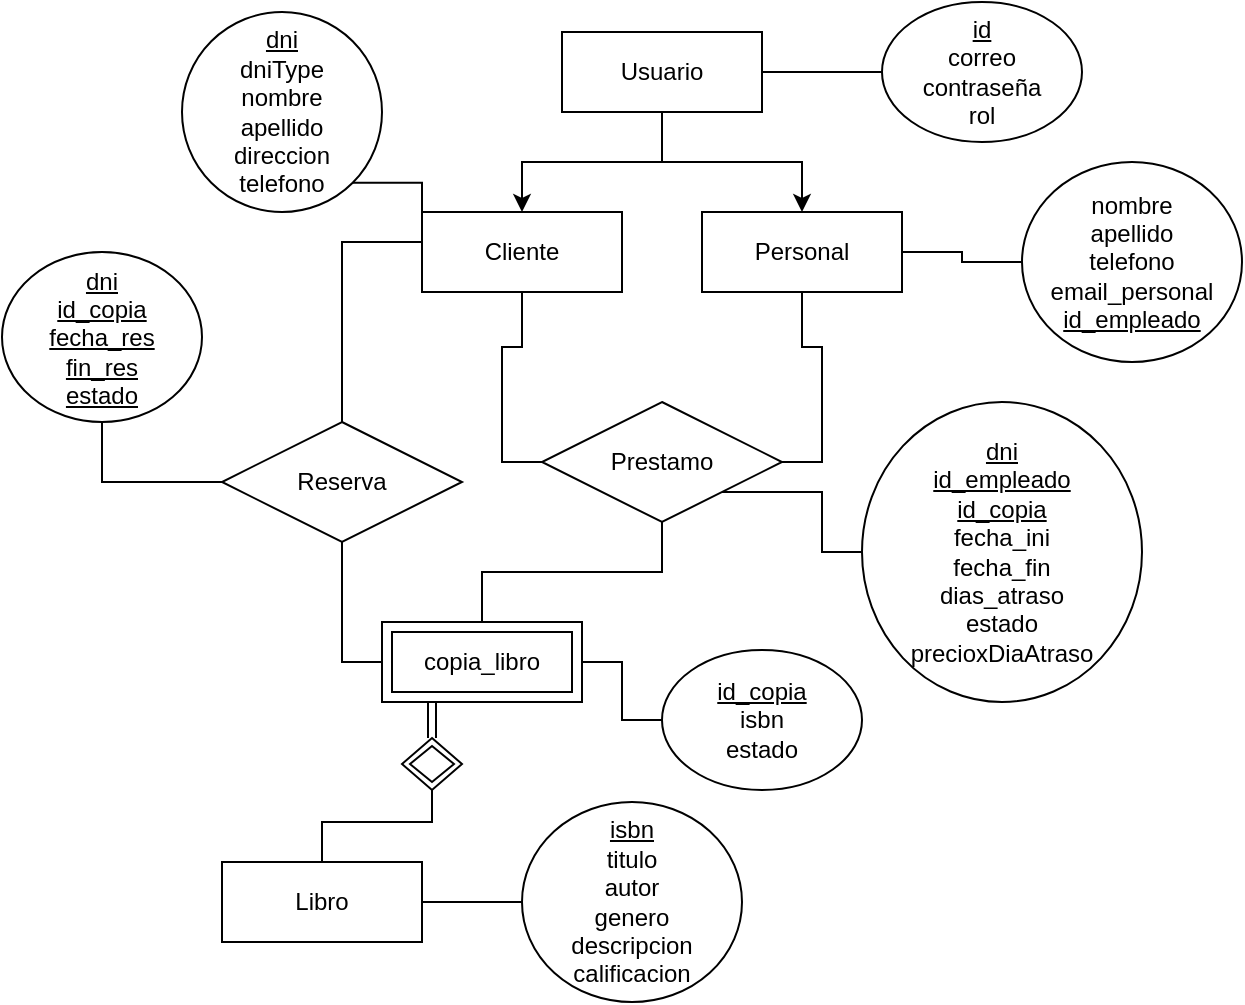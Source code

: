 <mxfile version="24.7.17">
  <diagram name="Página-1" id="P94S--a97SeJAm7Uy6kt">
    <mxGraphModel dx="699" dy="484" grid="1" gridSize="10" guides="1" tooltips="1" connect="1" arrows="1" fold="1" page="1" pageScale="1" pageWidth="1169" pageHeight="827" math="0" shadow="0">
      <root>
        <mxCell id="0" />
        <mxCell id="1" parent="0" />
        <mxCell id="4PJ2NSrsttbjsCVDPAJp-34" style="edgeStyle=orthogonalEdgeStyle;rounded=0;orthogonalLoop=1;jettySize=auto;html=1;exitX=1;exitY=0.5;exitDx=0;exitDy=0;entryX=0;entryY=0.5;entryDx=0;entryDy=0;endArrow=none;endFill=0;" edge="1" parent="1" source="4PJ2NSrsttbjsCVDPAJp-1" target="4PJ2NSrsttbjsCVDPAJp-33">
          <mxGeometry relative="1" as="geometry">
            <Array as="points">
              <mxPoint x="250" y="470" />
              <mxPoint x="250" y="470" />
            </Array>
          </mxGeometry>
        </mxCell>
        <mxCell id="4PJ2NSrsttbjsCVDPAJp-41" style="edgeStyle=orthogonalEdgeStyle;rounded=0;orthogonalLoop=1;jettySize=auto;html=1;exitX=0.5;exitY=0;exitDx=0;exitDy=0;entryX=0.5;entryY=1;entryDx=0;entryDy=0;endArrow=none;endFill=0;" edge="1" parent="1" source="4PJ2NSrsttbjsCVDPAJp-1" target="4PJ2NSrsttbjsCVDPAJp-37">
          <mxGeometry relative="1" as="geometry" />
        </mxCell>
        <mxCell id="4PJ2NSrsttbjsCVDPAJp-1" value="Libro" style="whiteSpace=wrap;html=1;align=center;" vertex="1" parent="1">
          <mxGeometry x="140" y="450" width="100" height="40" as="geometry" />
        </mxCell>
        <mxCell id="4PJ2NSrsttbjsCVDPAJp-13" style="edgeStyle=orthogonalEdgeStyle;rounded=0;orthogonalLoop=1;jettySize=auto;html=1;entryX=0;entryY=0.5;entryDx=0;entryDy=0;endArrow=none;endFill=0;" edge="1" parent="1" source="4PJ2NSrsttbjsCVDPAJp-2" target="4PJ2NSrsttbjsCVDPAJp-8">
          <mxGeometry relative="1" as="geometry" />
        </mxCell>
        <mxCell id="4PJ2NSrsttbjsCVDPAJp-16" style="edgeStyle=orthogonalEdgeStyle;rounded=0;orthogonalLoop=1;jettySize=auto;html=1;entryX=0.5;entryY=0;entryDx=0;entryDy=0;endArrow=none;endFill=0;" edge="1" parent="1" target="4PJ2NSrsttbjsCVDPAJp-15">
          <mxGeometry relative="1" as="geometry">
            <mxPoint x="240" y="140" as="sourcePoint" />
            <mxPoint x="150" y="205" as="targetPoint" />
            <Array as="points">
              <mxPoint x="200" y="140" />
            </Array>
          </mxGeometry>
        </mxCell>
        <mxCell id="4PJ2NSrsttbjsCVDPAJp-2" value="Cliente" style="whiteSpace=wrap;html=1;align=center;" vertex="1" parent="1">
          <mxGeometry x="240" y="125" width="100" height="40" as="geometry" />
        </mxCell>
        <mxCell id="4PJ2NSrsttbjsCVDPAJp-6" style="edgeStyle=orthogonalEdgeStyle;rounded=0;orthogonalLoop=1;jettySize=auto;html=1;" edge="1" parent="1" source="4PJ2NSrsttbjsCVDPAJp-3" target="4PJ2NSrsttbjsCVDPAJp-5">
          <mxGeometry relative="1" as="geometry" />
        </mxCell>
        <mxCell id="4PJ2NSrsttbjsCVDPAJp-7" style="edgeStyle=orthogonalEdgeStyle;rounded=0;orthogonalLoop=1;jettySize=auto;html=1;entryX=0.5;entryY=0;entryDx=0;entryDy=0;" edge="1" parent="1" source="4PJ2NSrsttbjsCVDPAJp-3" target="4PJ2NSrsttbjsCVDPAJp-2">
          <mxGeometry relative="1" as="geometry" />
        </mxCell>
        <mxCell id="4PJ2NSrsttbjsCVDPAJp-19" style="edgeStyle=orthogonalEdgeStyle;rounded=0;orthogonalLoop=1;jettySize=auto;html=1;entryX=0;entryY=0.5;entryDx=0;entryDy=0;endArrow=none;endFill=0;" edge="1" parent="1" source="4PJ2NSrsttbjsCVDPAJp-3" target="4PJ2NSrsttbjsCVDPAJp-18">
          <mxGeometry relative="1" as="geometry" />
        </mxCell>
        <mxCell id="4PJ2NSrsttbjsCVDPAJp-3" value="Usuario" style="whiteSpace=wrap;html=1;align=center;" vertex="1" parent="1">
          <mxGeometry x="310" y="35" width="100" height="40" as="geometry" />
        </mxCell>
        <mxCell id="4PJ2NSrsttbjsCVDPAJp-12" style="edgeStyle=orthogonalEdgeStyle;rounded=0;orthogonalLoop=1;jettySize=auto;html=1;entryX=1;entryY=0.5;entryDx=0;entryDy=0;endArrow=none;endFill=0;" edge="1" parent="1" source="4PJ2NSrsttbjsCVDPAJp-5" target="4PJ2NSrsttbjsCVDPAJp-8">
          <mxGeometry relative="1" as="geometry" />
        </mxCell>
        <mxCell id="4PJ2NSrsttbjsCVDPAJp-22" style="edgeStyle=orthogonalEdgeStyle;rounded=0;orthogonalLoop=1;jettySize=auto;html=1;exitX=1;exitY=0.5;exitDx=0;exitDy=0;entryX=0;entryY=0.5;entryDx=0;entryDy=0;endArrow=none;endFill=0;" edge="1" parent="1" source="4PJ2NSrsttbjsCVDPAJp-5" target="4PJ2NSrsttbjsCVDPAJp-21">
          <mxGeometry relative="1" as="geometry" />
        </mxCell>
        <mxCell id="4PJ2NSrsttbjsCVDPAJp-5" value="Personal" style="whiteSpace=wrap;html=1;align=center;" vertex="1" parent="1">
          <mxGeometry x="380" y="125" width="100" height="40" as="geometry" />
        </mxCell>
        <mxCell id="4PJ2NSrsttbjsCVDPAJp-25" style="edgeStyle=orthogonalEdgeStyle;rounded=0;orthogonalLoop=1;jettySize=auto;html=1;exitX=1;exitY=1;exitDx=0;exitDy=0;entryX=0;entryY=0.5;entryDx=0;entryDy=0;endArrow=none;endFill=0;" edge="1" parent="1" source="4PJ2NSrsttbjsCVDPAJp-8" target="4PJ2NSrsttbjsCVDPAJp-24">
          <mxGeometry relative="1" as="geometry" />
        </mxCell>
        <mxCell id="4PJ2NSrsttbjsCVDPAJp-28" style="edgeStyle=orthogonalEdgeStyle;rounded=0;orthogonalLoop=1;jettySize=auto;html=1;exitX=0.5;exitY=1;exitDx=0;exitDy=0;entryX=0.5;entryY=0;entryDx=0;entryDy=0;endArrow=none;endFill=0;" edge="1" parent="1" source="4PJ2NSrsttbjsCVDPAJp-8" target="4PJ2NSrsttbjsCVDPAJp-27">
          <mxGeometry relative="1" as="geometry" />
        </mxCell>
        <mxCell id="4PJ2NSrsttbjsCVDPAJp-8" value="Prestamo" style="shape=rhombus;perimeter=rhombusPerimeter;whiteSpace=wrap;html=1;align=center;" vertex="1" parent="1">
          <mxGeometry x="300" y="220" width="120" height="60" as="geometry" />
        </mxCell>
        <mxCell id="4PJ2NSrsttbjsCVDPAJp-29" style="edgeStyle=orthogonalEdgeStyle;rounded=0;orthogonalLoop=1;jettySize=auto;html=1;exitX=0.5;exitY=1;exitDx=0;exitDy=0;entryX=0;entryY=0.5;entryDx=0;entryDy=0;endArrow=none;endFill=0;" edge="1" parent="1" source="4PJ2NSrsttbjsCVDPAJp-15" target="4PJ2NSrsttbjsCVDPAJp-27">
          <mxGeometry relative="1" as="geometry" />
        </mxCell>
        <mxCell id="4PJ2NSrsttbjsCVDPAJp-42" style="edgeStyle=orthogonalEdgeStyle;rounded=0;orthogonalLoop=1;jettySize=auto;html=1;entryX=0.5;entryY=1;entryDx=0;entryDy=0;endArrow=none;endFill=0;" edge="1" parent="1" source="4PJ2NSrsttbjsCVDPAJp-15" target="4PJ2NSrsttbjsCVDPAJp-35">
          <mxGeometry relative="1" as="geometry" />
        </mxCell>
        <mxCell id="4PJ2NSrsttbjsCVDPAJp-15" value="Reserva" style="shape=rhombus;perimeter=rhombusPerimeter;whiteSpace=wrap;html=1;align=center;" vertex="1" parent="1">
          <mxGeometry x="140" y="230" width="120" height="60" as="geometry" />
        </mxCell>
        <mxCell id="4PJ2NSrsttbjsCVDPAJp-18" value="&lt;u&gt;id&lt;/u&gt;&lt;div&gt;correo&lt;/div&gt;&lt;div&gt;contraseña&lt;/div&gt;&lt;div&gt;rol&lt;/div&gt;" style="ellipse;whiteSpace=wrap;html=1;align=center;" vertex="1" parent="1">
          <mxGeometry x="470" y="20" width="100" height="70" as="geometry" />
        </mxCell>
        <mxCell id="4PJ2NSrsttbjsCVDPAJp-23" style="edgeStyle=orthogonalEdgeStyle;rounded=0;orthogonalLoop=1;jettySize=auto;html=1;exitX=1;exitY=1;exitDx=0;exitDy=0;entryX=0;entryY=0;entryDx=0;entryDy=0;endArrow=none;endFill=0;" edge="1" parent="1" source="4PJ2NSrsttbjsCVDPAJp-20" target="4PJ2NSrsttbjsCVDPAJp-2">
          <mxGeometry relative="1" as="geometry" />
        </mxCell>
        <mxCell id="4PJ2NSrsttbjsCVDPAJp-20" value="&lt;u&gt;dni&lt;/u&gt;&lt;div&gt;dniType&lt;/div&gt;&lt;div&gt;nombre&lt;/div&gt;&lt;div&gt;apellido&lt;/div&gt;&lt;div&gt;direccion&lt;/div&gt;&lt;div&gt;telefono&lt;/div&gt;" style="ellipse;whiteSpace=wrap;html=1;align=center;" vertex="1" parent="1">
          <mxGeometry x="120" y="25" width="100" height="100" as="geometry" />
        </mxCell>
        <mxCell id="4PJ2NSrsttbjsCVDPAJp-21" value="nombre&lt;div&gt;apellido&lt;/div&gt;&lt;div&gt;telefono&lt;/div&gt;&lt;div&gt;email_personal&lt;/div&gt;&lt;div&gt;&lt;u&gt;id_empleado&lt;/u&gt;&lt;/div&gt;" style="ellipse;whiteSpace=wrap;html=1;align=center;" vertex="1" parent="1">
          <mxGeometry x="540" y="100" width="110" height="100" as="geometry" />
        </mxCell>
        <mxCell id="4PJ2NSrsttbjsCVDPAJp-24" value="&lt;u&gt;dni&lt;/u&gt;&lt;div&gt;&lt;u&gt;id_empleado&lt;/u&gt;&lt;/div&gt;&lt;div&gt;&lt;u&gt;id_copia&lt;/u&gt;&lt;/div&gt;&lt;div&gt;fecha_ini&lt;/div&gt;&lt;div&gt;fecha_fin&lt;/div&gt;&lt;div&gt;dias_atraso&lt;/div&gt;&lt;div&gt;estado&lt;/div&gt;&lt;div&gt;precioxDiaAtraso&lt;/div&gt;" style="ellipse;whiteSpace=wrap;html=1;align=center;" vertex="1" parent="1">
          <mxGeometry x="460" y="220" width="140" height="150" as="geometry" />
        </mxCell>
        <mxCell id="4PJ2NSrsttbjsCVDPAJp-32" style="edgeStyle=orthogonalEdgeStyle;rounded=0;orthogonalLoop=1;jettySize=auto;html=1;exitX=1;exitY=0.5;exitDx=0;exitDy=0;entryX=0;entryY=0.5;entryDx=0;entryDy=0;endArrow=none;endFill=0;" edge="1" parent="1" source="4PJ2NSrsttbjsCVDPAJp-27" target="4PJ2NSrsttbjsCVDPAJp-31">
          <mxGeometry relative="1" as="geometry" />
        </mxCell>
        <mxCell id="4PJ2NSrsttbjsCVDPAJp-27" value="copia_libro" style="shape=ext;margin=3;double=1;whiteSpace=wrap;html=1;align=center;" vertex="1" parent="1">
          <mxGeometry x="220" y="330" width="100" height="40" as="geometry" />
        </mxCell>
        <mxCell id="4PJ2NSrsttbjsCVDPAJp-31" value="&lt;u&gt;id_copia&lt;/u&gt;&lt;div&gt;isbn&lt;/div&gt;&lt;div&gt;estado&lt;/div&gt;" style="ellipse;whiteSpace=wrap;html=1;align=center;" vertex="1" parent="1">
          <mxGeometry x="360" y="344" width="100" height="70" as="geometry" />
        </mxCell>
        <mxCell id="4PJ2NSrsttbjsCVDPAJp-33" value="&lt;u&gt;isbn&lt;/u&gt;&lt;div&gt;titulo&lt;/div&gt;&lt;div&gt;autor&lt;/div&gt;&lt;div&gt;genero&lt;/div&gt;&lt;div&gt;descripcion&lt;/div&gt;&lt;div&gt;calificacion&lt;/div&gt;" style="ellipse;whiteSpace=wrap;html=1;align=center;" vertex="1" parent="1">
          <mxGeometry x="290" y="420" width="110" height="100" as="geometry" />
        </mxCell>
        <mxCell id="4PJ2NSrsttbjsCVDPAJp-35" value="&lt;u&gt;dni&lt;/u&gt;&lt;div&gt;&lt;u&gt;id_copia&lt;/u&gt;&lt;/div&gt;&lt;div&gt;&lt;u&gt;fecha_res&lt;/u&gt;&lt;/div&gt;&lt;div&gt;&lt;u&gt;fin_res&lt;/u&gt;&lt;/div&gt;&lt;div&gt;&lt;u&gt;estado&lt;/u&gt;&lt;/div&gt;" style="ellipse;whiteSpace=wrap;html=1;align=center;" vertex="1" parent="1">
          <mxGeometry x="30" y="145" width="100" height="85" as="geometry" />
        </mxCell>
        <mxCell id="4PJ2NSrsttbjsCVDPAJp-38" style="edgeStyle=orthogonalEdgeStyle;rounded=0;orthogonalLoop=1;jettySize=auto;html=1;exitX=0.5;exitY=0;exitDx=0;exitDy=0;entryX=0.25;entryY=1;entryDx=0;entryDy=0;shape=link;" edge="1" parent="1" source="4PJ2NSrsttbjsCVDPAJp-37" target="4PJ2NSrsttbjsCVDPAJp-27">
          <mxGeometry relative="1" as="geometry" />
        </mxCell>
        <mxCell id="4PJ2NSrsttbjsCVDPAJp-37" value="" style="shape=rhombus;double=1;perimeter=rhombusPerimeter;whiteSpace=wrap;html=1;align=center;" vertex="1" parent="1">
          <mxGeometry x="230" y="388" width="30" height="26" as="geometry" />
        </mxCell>
      </root>
    </mxGraphModel>
  </diagram>
</mxfile>
